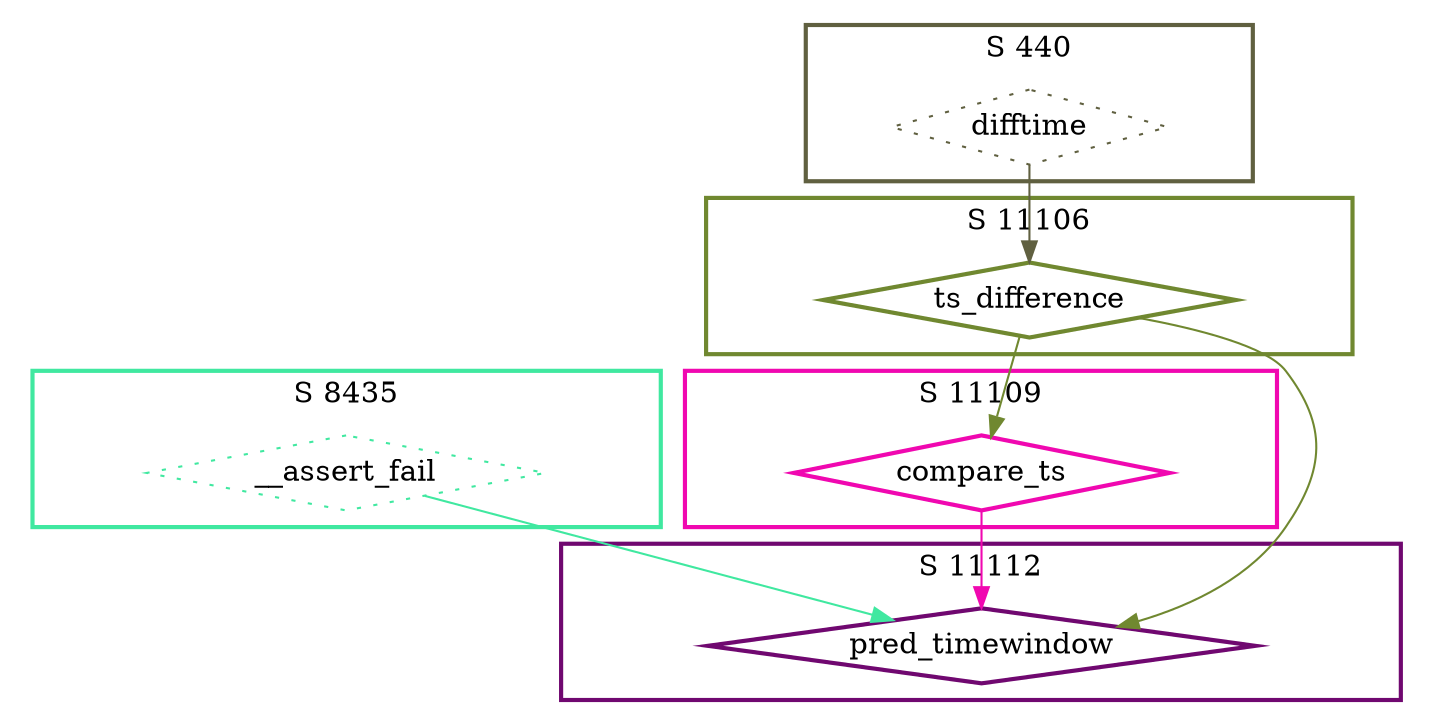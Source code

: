 digraph G {
  ratio=0.500000;
  "UV ts_difference (11106)" [shape=diamond, label="ts_difference",
                              color="#708830", style=bold];
  "UV compare_ts (11109)" [shape=diamond, label="compare_ts",
                           color="#F008B0", style=bold];
  "UV difftime (440)" [shape=diamond, label="difftime", color="#606040",
                       style=dotted];
  "UV pred_timewindow (11112)" [shape=diamond, label="pred_timewindow",
                                color="#700870", style=bold];
  "UV __assert_fail (8435)" [shape=diamond, label="__assert_fail",
                             color="#40E8A0", style=dotted];
  
  subgraph cluster_11106 { label="S 11106";
    color="#708830";
    style=bold;
    "UV ts_difference (11106)"; };
  subgraph cluster_11112 { label="S 11112";
    color="#700870";
    style=bold;
    "UV pred_timewindow (11112)"; };
  subgraph cluster_11109 { label="S 11109";
    color="#F008B0";
    style=bold;
    "UV compare_ts (11109)"; };
  subgraph cluster_8435 { label="S 8435";
    color="#40E8A0";
    style=bold;
    "UV __assert_fail (8435)"; };
  subgraph cluster_440 { label="S 440";
    color="#606040";
    style=bold;
    "UV difftime (440)"; };
  
  "UV ts_difference (11106)" -> "UV compare_ts (11109)" [color="#708830"];
  "UV ts_difference (11106)" -> "UV pred_timewindow (11112)" [color="#708830"];
  "UV compare_ts (11109)" -> "UV pred_timewindow (11112)" [color="#F008B0"];
  "UV difftime (440)" -> "UV ts_difference (11106)" [color="#606040"];
  "UV __assert_fail (8435)" -> "UV pred_timewindow (11112)" [color="#40E8A0"];
  
  }